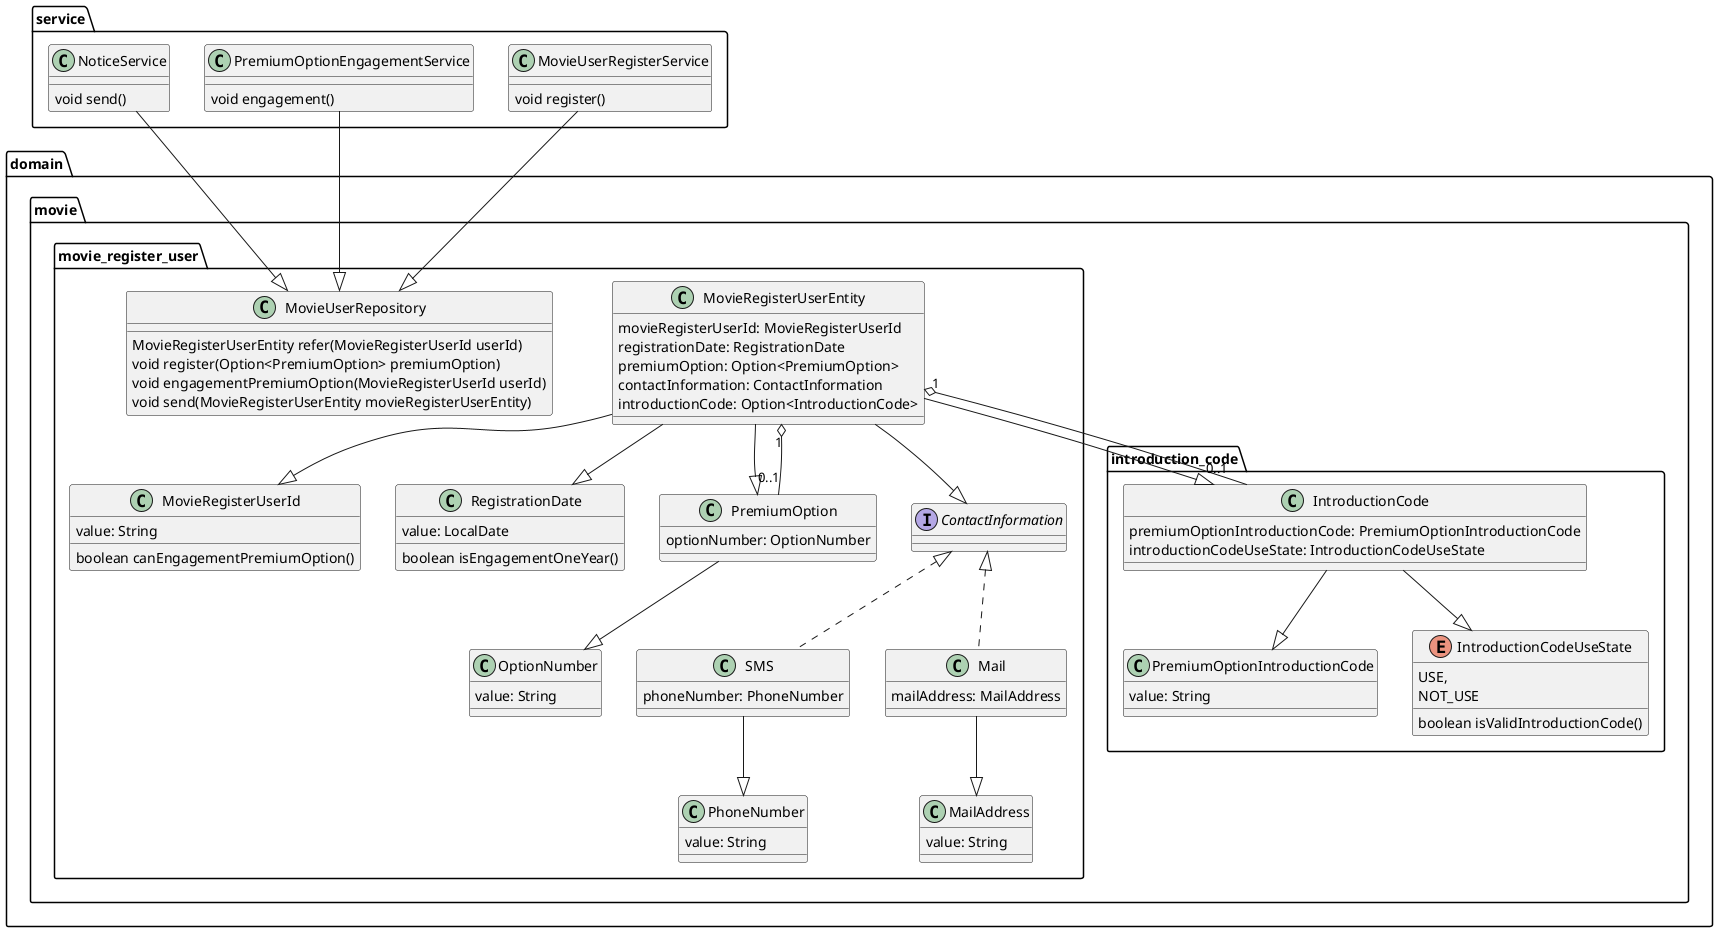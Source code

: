@startuml
package service{
    class MovieUserRegisterService{
    void register()
    }
    class PremiumOptionEngagementService{
    void engagement()
    }
    class NoticeService{
    void send()
    }
}
package domain{
package movie{
package movie_register_user{
        class MovieRegisterUserEntity {
            movieRegisterUserId: MovieRegisterUserId
            registrationDate: RegistrationDate
            premiumOption: Option<PremiumOption>
            contactInformation: ContactInformation
            introductionCode: Option<IntroductionCode>
        }
        class MovieRegisterUserId{
            value: String
            boolean canEngagementPremiumOption()
        }
        class RegistrationDate{
            value: LocalDate
            boolean isEngagementOneYear()
        }
        class PremiumOption{
            optionNumber: OptionNumber
        }
        class OptionNumber{
            value: String
        }
        interface ContactInformation{

        }
        class SMS implements ContactInformation{
            phoneNumber: PhoneNumber
        }
        class PhoneNumber{
            value: String
        }
        class Mail implements ContactInformation{
            mailAddress: MailAddress
        }
        class MailAddress{
            value: String
        }
        class MovieUserRepository{
        MovieRegisterUserEntity refer(MovieRegisterUserId userId)
        void register(Option<PremiumOption> premiumOption)
        void engagementPremiumOption(MovieRegisterUserId userId)
        void send(MovieRegisterUserEntity movieRegisterUserEntity)
        }
        MovieRegisterUserEntity -down-|> MovieRegisterUserId
        MovieRegisterUserEntity -down-|> RegistrationDate
        MovieRegisterUserEntity -down-|> PremiumOption
        MovieRegisterUserEntity "1" o-- "0..1" PremiumOption
        MovieRegisterUserEntity -down-|> ContactInformation
        SMS -down-|> PhoneNumber
        Mail -down-|> MailAddress
        PremiumOption -down-|> OptionNumber
    }

    package introduction_code{
        class IntroductionCode{
            premiumOptionIntroductionCode: PremiumOptionIntroductionCode
            introductionCodeUseState: IntroductionCodeUseState

        }
        class PremiumOptionIntroductionCode {
            value: String
        }
        enum IntroductionCodeUseState{
            USE,
            NOT_USE
            boolean isValidIntroductionCode()
        }
    }
}

    MovieRegisterUserEntity -down-|> IntroductionCode
    MovieRegisterUserEntity "1" o-- "0..1" IntroductionCode
    IntroductionCode -down-|> PremiumOptionIntroductionCode
    IntroductionCode -down-|> IntroductionCodeUseState
}
MovieUserRegisterService -down-|> MovieUserRepository
PremiumOptionEngagementService -down-|> MovieUserRepository
NoticeService -down-|> MovieUserRepository

@enduml

